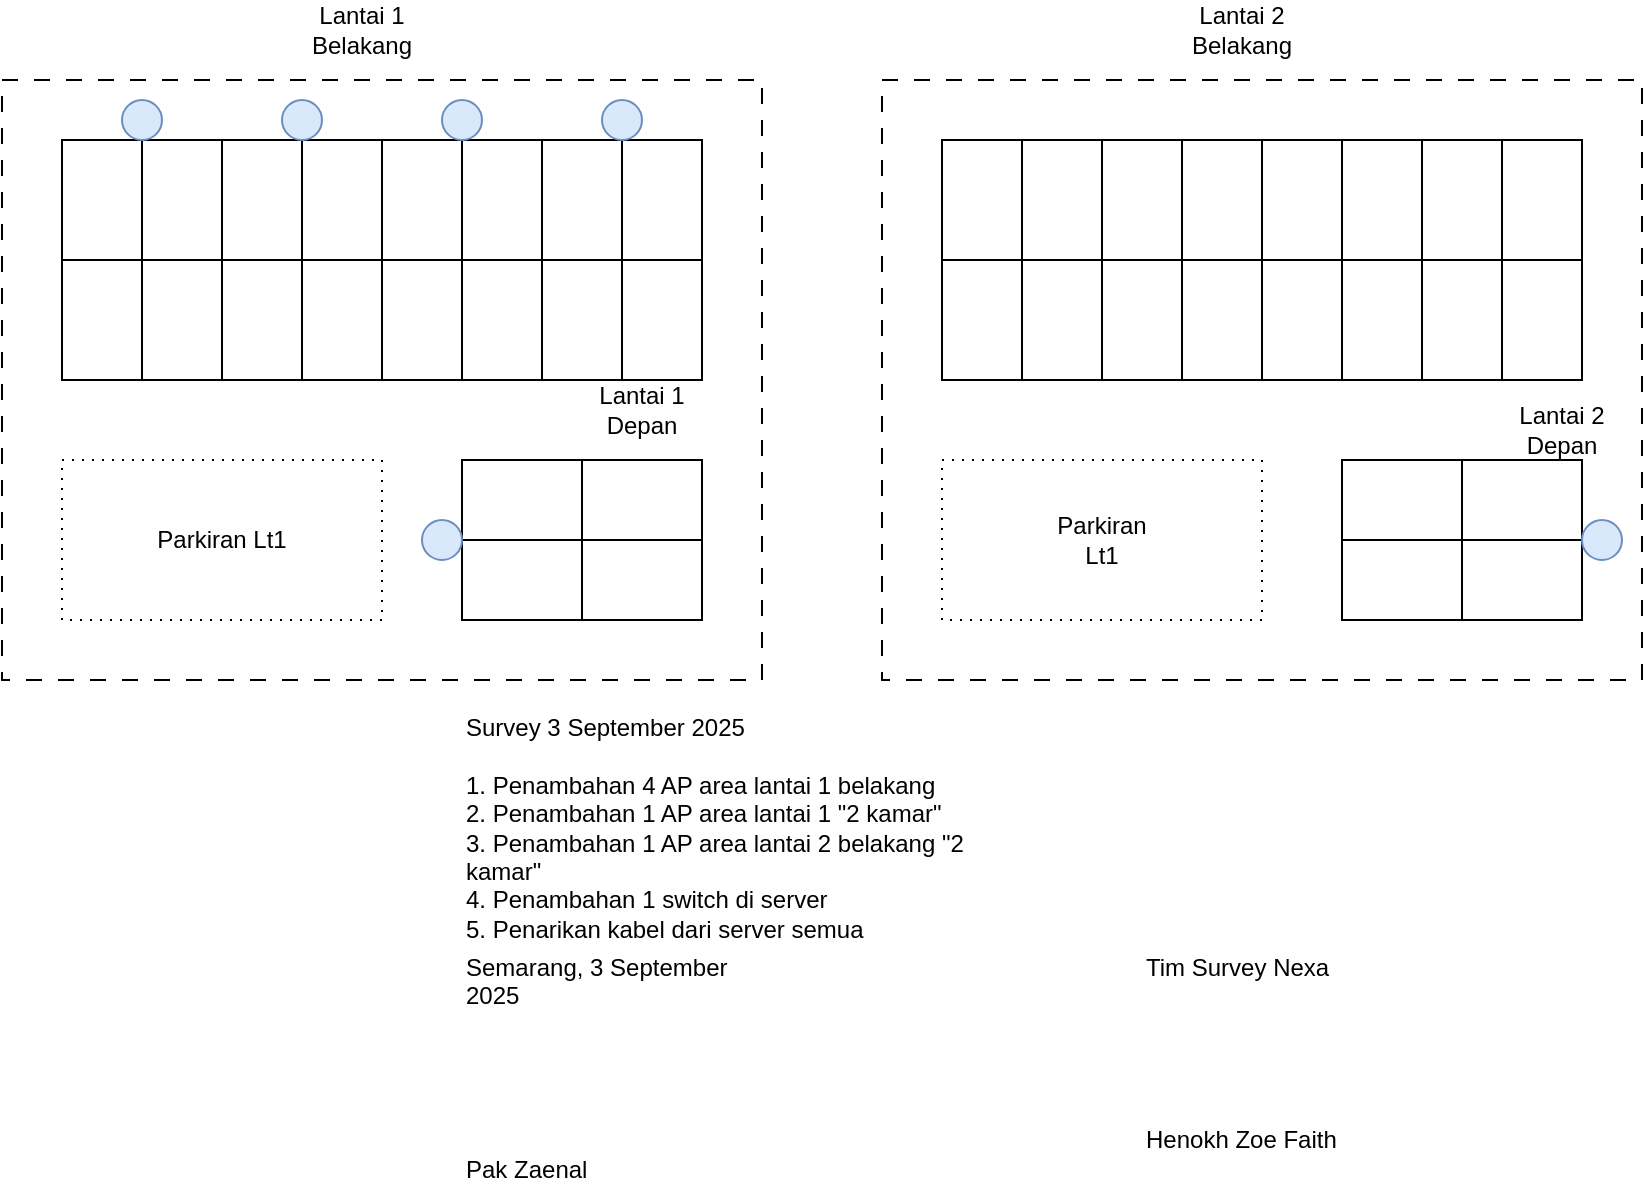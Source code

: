 <mxfile version="28.1.1">
  <diagram name="Halaman-1" id="tu5mZIWIp-PcBaQ12o6A">
    <mxGraphModel dx="548" dy="488" grid="1" gridSize="10" guides="1" tooltips="1" connect="1" arrows="1" fold="1" page="1" pageScale="1" pageWidth="1169" pageHeight="827" math="0" shadow="0">
      <root>
        <mxCell id="0" />
        <mxCell id="1" parent="0" />
        <mxCell id="pEV8uyBlemZev40eMHo9-47" value="" style="rounded=0;whiteSpace=wrap;html=1;strokeColor=default;align=center;verticalAlign=middle;fontFamily=Helvetica;fontSize=12;fontColor=default;fillColor=none;dashed=1;dashPattern=8 8;" parent="1" vertex="1">
          <mxGeometry x="50" y="50" width="380" height="300" as="geometry" />
        </mxCell>
        <mxCell id="pEV8uyBlemZev40eMHo9-48" value="" style="rounded=0;whiteSpace=wrap;html=1;strokeColor=default;align=center;verticalAlign=middle;fontFamily=Helvetica;fontSize=12;fontColor=default;fillColor=none;dashed=1;dashPattern=8 8;" parent="1" vertex="1">
          <mxGeometry x="490" y="50" width="380" height="300" as="geometry" />
        </mxCell>
        <mxCell id="pEV8uyBlemZev40eMHo9-1" value="" style="rounded=0;whiteSpace=wrap;html=1;" parent="1" vertex="1">
          <mxGeometry x="80" y="80" width="40" height="60" as="geometry" />
        </mxCell>
        <mxCell id="pEV8uyBlemZev40eMHo9-2" value="" style="rounded=0;whiteSpace=wrap;html=1;" parent="1" vertex="1">
          <mxGeometry x="120" y="80" width="40" height="60" as="geometry" />
        </mxCell>
        <mxCell id="pEV8uyBlemZev40eMHo9-3" value="" style="rounded=0;whiteSpace=wrap;html=1;" parent="1" vertex="1">
          <mxGeometry x="160" y="80" width="40" height="60" as="geometry" />
        </mxCell>
        <mxCell id="pEV8uyBlemZev40eMHo9-4" value="" style="rounded=0;whiteSpace=wrap;html=1;" parent="1" vertex="1">
          <mxGeometry x="200" y="80" width="40" height="60" as="geometry" />
        </mxCell>
        <mxCell id="pEV8uyBlemZev40eMHo9-5" value="" style="rounded=0;whiteSpace=wrap;html=1;" parent="1" vertex="1">
          <mxGeometry x="240" y="80" width="40" height="60" as="geometry" />
        </mxCell>
        <mxCell id="pEV8uyBlemZev40eMHo9-6" value="" style="rounded=0;whiteSpace=wrap;html=1;" parent="1" vertex="1">
          <mxGeometry x="280" y="80" width="40" height="60" as="geometry" />
        </mxCell>
        <mxCell id="pEV8uyBlemZev40eMHo9-7" value="" style="rounded=0;whiteSpace=wrap;html=1;" parent="1" vertex="1">
          <mxGeometry x="320" y="80" width="40" height="60" as="geometry" />
        </mxCell>
        <mxCell id="pEV8uyBlemZev40eMHo9-8" value="" style="rounded=0;whiteSpace=wrap;html=1;" parent="1" vertex="1">
          <mxGeometry x="360" y="80" width="40" height="60" as="geometry" />
        </mxCell>
        <mxCell id="pEV8uyBlemZev40eMHo9-9" value="" style="rounded=0;whiteSpace=wrap;html=1;" parent="1" vertex="1">
          <mxGeometry x="80" y="140" width="40" height="60" as="geometry" />
        </mxCell>
        <mxCell id="pEV8uyBlemZev40eMHo9-10" value="" style="rounded=0;whiteSpace=wrap;html=1;" parent="1" vertex="1">
          <mxGeometry x="120" y="140" width="40" height="60" as="geometry" />
        </mxCell>
        <mxCell id="pEV8uyBlemZev40eMHo9-11" value="" style="rounded=0;whiteSpace=wrap;html=1;" parent="1" vertex="1">
          <mxGeometry x="160" y="140" width="40" height="60" as="geometry" />
        </mxCell>
        <mxCell id="pEV8uyBlemZev40eMHo9-12" value="" style="rounded=0;whiteSpace=wrap;html=1;" parent="1" vertex="1">
          <mxGeometry x="200" y="140" width="40" height="60" as="geometry" />
        </mxCell>
        <mxCell id="pEV8uyBlemZev40eMHo9-13" value="" style="rounded=0;whiteSpace=wrap;html=1;" parent="1" vertex="1">
          <mxGeometry x="240" y="140" width="40" height="60" as="geometry" />
        </mxCell>
        <mxCell id="pEV8uyBlemZev40eMHo9-14" value="" style="rounded=0;whiteSpace=wrap;html=1;" parent="1" vertex="1">
          <mxGeometry x="280" y="140" width="40" height="60" as="geometry" />
        </mxCell>
        <mxCell id="pEV8uyBlemZev40eMHo9-15" value="" style="rounded=0;whiteSpace=wrap;html=1;" parent="1" vertex="1">
          <mxGeometry x="320" y="140" width="40" height="60" as="geometry" />
        </mxCell>
        <mxCell id="pEV8uyBlemZev40eMHo9-16" value="" style="rounded=0;whiteSpace=wrap;html=1;" parent="1" vertex="1">
          <mxGeometry x="360" y="140" width="40" height="60" as="geometry" />
        </mxCell>
        <mxCell id="pEV8uyBlemZev40eMHo9-17" value="Lantai 1 Belakang" style="text;html=1;align=center;verticalAlign=middle;whiteSpace=wrap;rounded=0;" parent="1" vertex="1">
          <mxGeometry x="200" y="10" width="60" height="30" as="geometry" />
        </mxCell>
        <mxCell id="pEV8uyBlemZev40eMHo9-18" value="Lantai 1 Depan" style="text;html=1;align=center;verticalAlign=middle;whiteSpace=wrap;rounded=0;" parent="1" vertex="1">
          <mxGeometry x="340" y="200" width="60" height="30" as="geometry" />
        </mxCell>
        <mxCell id="pEV8uyBlemZev40eMHo9-19" value="" style="rounded=0;whiteSpace=wrap;html=1;" parent="1" vertex="1">
          <mxGeometry x="280" y="240" width="60" height="40" as="geometry" />
        </mxCell>
        <mxCell id="pEV8uyBlemZev40eMHo9-20" value="" style="rounded=0;whiteSpace=wrap;html=1;" parent="1" vertex="1">
          <mxGeometry x="340" y="240" width="60" height="40" as="geometry" />
        </mxCell>
        <mxCell id="pEV8uyBlemZev40eMHo9-21" value="" style="rounded=0;whiteSpace=wrap;html=1;" parent="1" vertex="1">
          <mxGeometry x="280" y="280" width="60" height="40" as="geometry" />
        </mxCell>
        <mxCell id="pEV8uyBlemZev40eMHo9-22" value="" style="rounded=0;whiteSpace=wrap;html=1;" parent="1" vertex="1">
          <mxGeometry x="340" y="280" width="60" height="40" as="geometry" />
        </mxCell>
        <mxCell id="pEV8uyBlemZev40eMHo9-23" value="Parkiran Lt1" style="rounded=0;whiteSpace=wrap;html=1;dashed=1;dashPattern=1 4;" parent="1" vertex="1">
          <mxGeometry x="80" y="240" width="160" height="80" as="geometry" />
        </mxCell>
        <mxCell id="pEV8uyBlemZev40eMHo9-24" value="" style="rounded=0;whiteSpace=wrap;html=1;" parent="1" vertex="1">
          <mxGeometry x="520" y="80" width="40" height="60" as="geometry" />
        </mxCell>
        <mxCell id="pEV8uyBlemZev40eMHo9-25" value="" style="rounded=0;whiteSpace=wrap;html=1;" parent="1" vertex="1">
          <mxGeometry x="560" y="80" width="40" height="60" as="geometry" />
        </mxCell>
        <mxCell id="pEV8uyBlemZev40eMHo9-26" value="" style="rounded=0;whiteSpace=wrap;html=1;" parent="1" vertex="1">
          <mxGeometry x="600" y="80" width="40" height="60" as="geometry" />
        </mxCell>
        <mxCell id="pEV8uyBlemZev40eMHo9-27" value="" style="rounded=0;whiteSpace=wrap;html=1;" parent="1" vertex="1">
          <mxGeometry x="640" y="80" width="40" height="60" as="geometry" />
        </mxCell>
        <mxCell id="pEV8uyBlemZev40eMHo9-28" value="" style="rounded=0;whiteSpace=wrap;html=1;" parent="1" vertex="1">
          <mxGeometry x="680" y="80" width="40" height="60" as="geometry" />
        </mxCell>
        <mxCell id="pEV8uyBlemZev40eMHo9-29" value="" style="rounded=0;whiteSpace=wrap;html=1;" parent="1" vertex="1">
          <mxGeometry x="720" y="80" width="40" height="60" as="geometry" />
        </mxCell>
        <mxCell id="pEV8uyBlemZev40eMHo9-30" value="" style="rounded=0;whiteSpace=wrap;html=1;" parent="1" vertex="1">
          <mxGeometry x="760" y="80" width="40" height="60" as="geometry" />
        </mxCell>
        <mxCell id="pEV8uyBlemZev40eMHo9-31" value="" style="rounded=0;whiteSpace=wrap;html=1;" parent="1" vertex="1">
          <mxGeometry x="800" y="80" width="40" height="60" as="geometry" />
        </mxCell>
        <mxCell id="pEV8uyBlemZev40eMHo9-32" value="" style="rounded=0;whiteSpace=wrap;html=1;" parent="1" vertex="1">
          <mxGeometry x="520" y="140" width="40" height="60" as="geometry" />
        </mxCell>
        <mxCell id="pEV8uyBlemZev40eMHo9-33" value="" style="rounded=0;whiteSpace=wrap;html=1;" parent="1" vertex="1">
          <mxGeometry x="560" y="140" width="40" height="60" as="geometry" />
        </mxCell>
        <mxCell id="pEV8uyBlemZev40eMHo9-34" value="" style="rounded=0;whiteSpace=wrap;html=1;" parent="1" vertex="1">
          <mxGeometry x="600" y="140" width="40" height="60" as="geometry" />
        </mxCell>
        <mxCell id="pEV8uyBlemZev40eMHo9-35" value="" style="rounded=0;whiteSpace=wrap;html=1;" parent="1" vertex="1">
          <mxGeometry x="640" y="140" width="40" height="60" as="geometry" />
        </mxCell>
        <mxCell id="pEV8uyBlemZev40eMHo9-36" value="" style="rounded=0;whiteSpace=wrap;html=1;" parent="1" vertex="1">
          <mxGeometry x="680" y="140" width="40" height="60" as="geometry" />
        </mxCell>
        <mxCell id="pEV8uyBlemZev40eMHo9-37" value="" style="rounded=0;whiteSpace=wrap;html=1;" parent="1" vertex="1">
          <mxGeometry x="720" y="140" width="40" height="60" as="geometry" />
        </mxCell>
        <mxCell id="pEV8uyBlemZev40eMHo9-38" value="" style="rounded=0;whiteSpace=wrap;html=1;" parent="1" vertex="1">
          <mxGeometry x="760" y="140" width="40" height="60" as="geometry" />
        </mxCell>
        <mxCell id="pEV8uyBlemZev40eMHo9-39" value="" style="rounded=0;whiteSpace=wrap;html=1;" parent="1" vertex="1">
          <mxGeometry x="800" y="140" width="40" height="60" as="geometry" />
        </mxCell>
        <mxCell id="pEV8uyBlemZev40eMHo9-40" value="Lantai 2 Belakang" style="text;html=1;align=center;verticalAlign=middle;whiteSpace=wrap;rounded=0;" parent="1" vertex="1">
          <mxGeometry x="640" y="10" width="60" height="30" as="geometry" />
        </mxCell>
        <mxCell id="pEV8uyBlemZev40eMHo9-41" value="Lantai 2 Depan" style="text;html=1;align=center;verticalAlign=middle;whiteSpace=wrap;rounded=0;" parent="1" vertex="1">
          <mxGeometry x="800" y="210" width="60" height="30" as="geometry" />
        </mxCell>
        <mxCell id="pEV8uyBlemZev40eMHo9-42" value="" style="rounded=0;whiteSpace=wrap;html=1;" parent="1" vertex="1">
          <mxGeometry x="720" y="240" width="60" height="40" as="geometry" />
        </mxCell>
        <mxCell id="pEV8uyBlemZev40eMHo9-43" value="" style="rounded=0;whiteSpace=wrap;html=1;" parent="1" vertex="1">
          <mxGeometry x="780" y="240" width="60" height="40" as="geometry" />
        </mxCell>
        <mxCell id="pEV8uyBlemZev40eMHo9-44" value="" style="rounded=0;whiteSpace=wrap;html=1;" parent="1" vertex="1">
          <mxGeometry x="720" y="280" width="60" height="40" as="geometry" />
        </mxCell>
        <mxCell id="pEV8uyBlemZev40eMHo9-45" value="" style="rounded=0;whiteSpace=wrap;html=1;" parent="1" vertex="1">
          <mxGeometry x="780" y="280" width="60" height="40" as="geometry" />
        </mxCell>
        <mxCell id="pEV8uyBlemZev40eMHo9-46" value="Parkiran&lt;div&gt;Lt1&lt;/div&gt;" style="rounded=0;whiteSpace=wrap;html=1;dashed=1;dashPattern=1 4;" parent="1" vertex="1">
          <mxGeometry x="520" y="240" width="160" height="80" as="geometry" />
        </mxCell>
        <mxCell id="pEV8uyBlemZev40eMHo9-49" value="" style="ellipse;whiteSpace=wrap;html=1;aspect=fixed;rounded=0;strokeColor=#6c8ebf;align=center;verticalAlign=middle;fontFamily=Helvetica;fontSize=12;fillColor=#dae8fc;" parent="1" vertex="1">
          <mxGeometry x="110" y="60" width="20" height="20" as="geometry" />
        </mxCell>
        <mxCell id="pEV8uyBlemZev40eMHo9-50" value="" style="ellipse;whiteSpace=wrap;html=1;aspect=fixed;rounded=0;strokeColor=#6c8ebf;align=center;verticalAlign=middle;fontFamily=Helvetica;fontSize=12;fillColor=#dae8fc;" parent="1" vertex="1">
          <mxGeometry x="190" y="60" width="20" height="20" as="geometry" />
        </mxCell>
        <mxCell id="pEV8uyBlemZev40eMHo9-51" value="" style="ellipse;whiteSpace=wrap;html=1;aspect=fixed;rounded=0;strokeColor=#6c8ebf;align=center;verticalAlign=middle;fontFamily=Helvetica;fontSize=12;fillColor=#dae8fc;" parent="1" vertex="1">
          <mxGeometry x="350" y="60" width="20" height="20" as="geometry" />
        </mxCell>
        <mxCell id="pEV8uyBlemZev40eMHo9-52" value="" style="ellipse;whiteSpace=wrap;html=1;aspect=fixed;rounded=0;strokeColor=#6c8ebf;align=center;verticalAlign=middle;fontFamily=Helvetica;fontSize=12;fillColor=#dae8fc;" parent="1" vertex="1">
          <mxGeometry x="270" y="60" width="20" height="20" as="geometry" />
        </mxCell>
        <mxCell id="pEV8uyBlemZev40eMHo9-53" value="" style="ellipse;whiteSpace=wrap;html=1;aspect=fixed;rounded=0;strokeColor=#6c8ebf;align=center;verticalAlign=middle;fontFamily=Helvetica;fontSize=12;fillColor=#dae8fc;" parent="1" vertex="1">
          <mxGeometry x="260" y="270" width="20" height="20" as="geometry" />
        </mxCell>
        <mxCell id="pEV8uyBlemZev40eMHo9-54" value="" style="ellipse;whiteSpace=wrap;html=1;aspect=fixed;rounded=0;strokeColor=#6c8ebf;align=center;verticalAlign=middle;fontFamily=Helvetica;fontSize=12;fillColor=#dae8fc;" parent="1" vertex="1">
          <mxGeometry x="840" y="270" width="20" height="20" as="geometry" />
        </mxCell>
        <mxCell id="pEV8uyBlemZev40eMHo9-55" value="Survey 3 September 2025&lt;div&gt;&lt;br&gt;&lt;/div&gt;&lt;div&gt;1. Penambahan 4 AP area lantai 1 belakang&lt;/div&gt;&lt;div&gt;2. Penambahan 1 AP area lantai 1 &quot;2 kamar&quot;&lt;/div&gt;&lt;div&gt;3. Penambahan 1 AP area lantai 2 belakang &quot;2 kamar&quot;&lt;/div&gt;&lt;div&gt;4. Penambahan 1 switch di server&lt;/div&gt;&lt;div&gt;5. Penarikan kabel dari server semua&lt;/div&gt;&lt;div&gt;&lt;br&gt;&lt;/div&gt;&lt;div&gt;&lt;br&gt;&lt;/div&gt;" style="text;html=1;align=left;verticalAlign=top;whiteSpace=wrap;rounded=0;fontFamily=Helvetica;fontSize=12;fontColor=default;" parent="1" vertex="1">
          <mxGeometry x="280" y="360" width="290" height="120" as="geometry" />
        </mxCell>
        <mxCell id="pEV8uyBlemZev40eMHo9-56" value="Tim Survey Nexa&lt;div&gt;&lt;br&gt;&lt;/div&gt;&lt;div&gt;&lt;br&gt;&lt;/div&gt;&lt;div&gt;&lt;br&gt;&lt;/div&gt;&lt;div&gt;&lt;br&gt;&lt;/div&gt;&lt;div&gt;&lt;br&gt;&lt;/div&gt;&lt;div&gt;Henokh Zoe Faith&lt;/div&gt;" style="text;html=1;align=left;verticalAlign=top;whiteSpace=wrap;rounded=0;fontFamily=Helvetica;fontSize=12;fontColor=default;" parent="1" vertex="1">
          <mxGeometry x="620" y="480" width="120" height="110" as="geometry" />
        </mxCell>
        <mxCell id="pEV8uyBlemZev40eMHo9-57" value="Semarang, 3 September 2025&lt;div&gt;&lt;br&gt;&lt;/div&gt;&lt;div&gt;&lt;br&gt;&lt;/div&gt;&lt;div&gt;&lt;br&gt;&lt;/div&gt;&lt;div&gt;&lt;br&gt;&lt;/div&gt;&lt;div&gt;&lt;br&gt;&lt;/div&gt;&lt;div&gt;Pak Zaenal&lt;/div&gt;" style="text;html=1;align=left;verticalAlign=top;whiteSpace=wrap;rounded=0;fontFamily=Helvetica;fontSize=12;fontColor=default;" parent="1" vertex="1">
          <mxGeometry x="280" y="480" width="160" height="110" as="geometry" />
        </mxCell>
      </root>
    </mxGraphModel>
  </diagram>
</mxfile>
